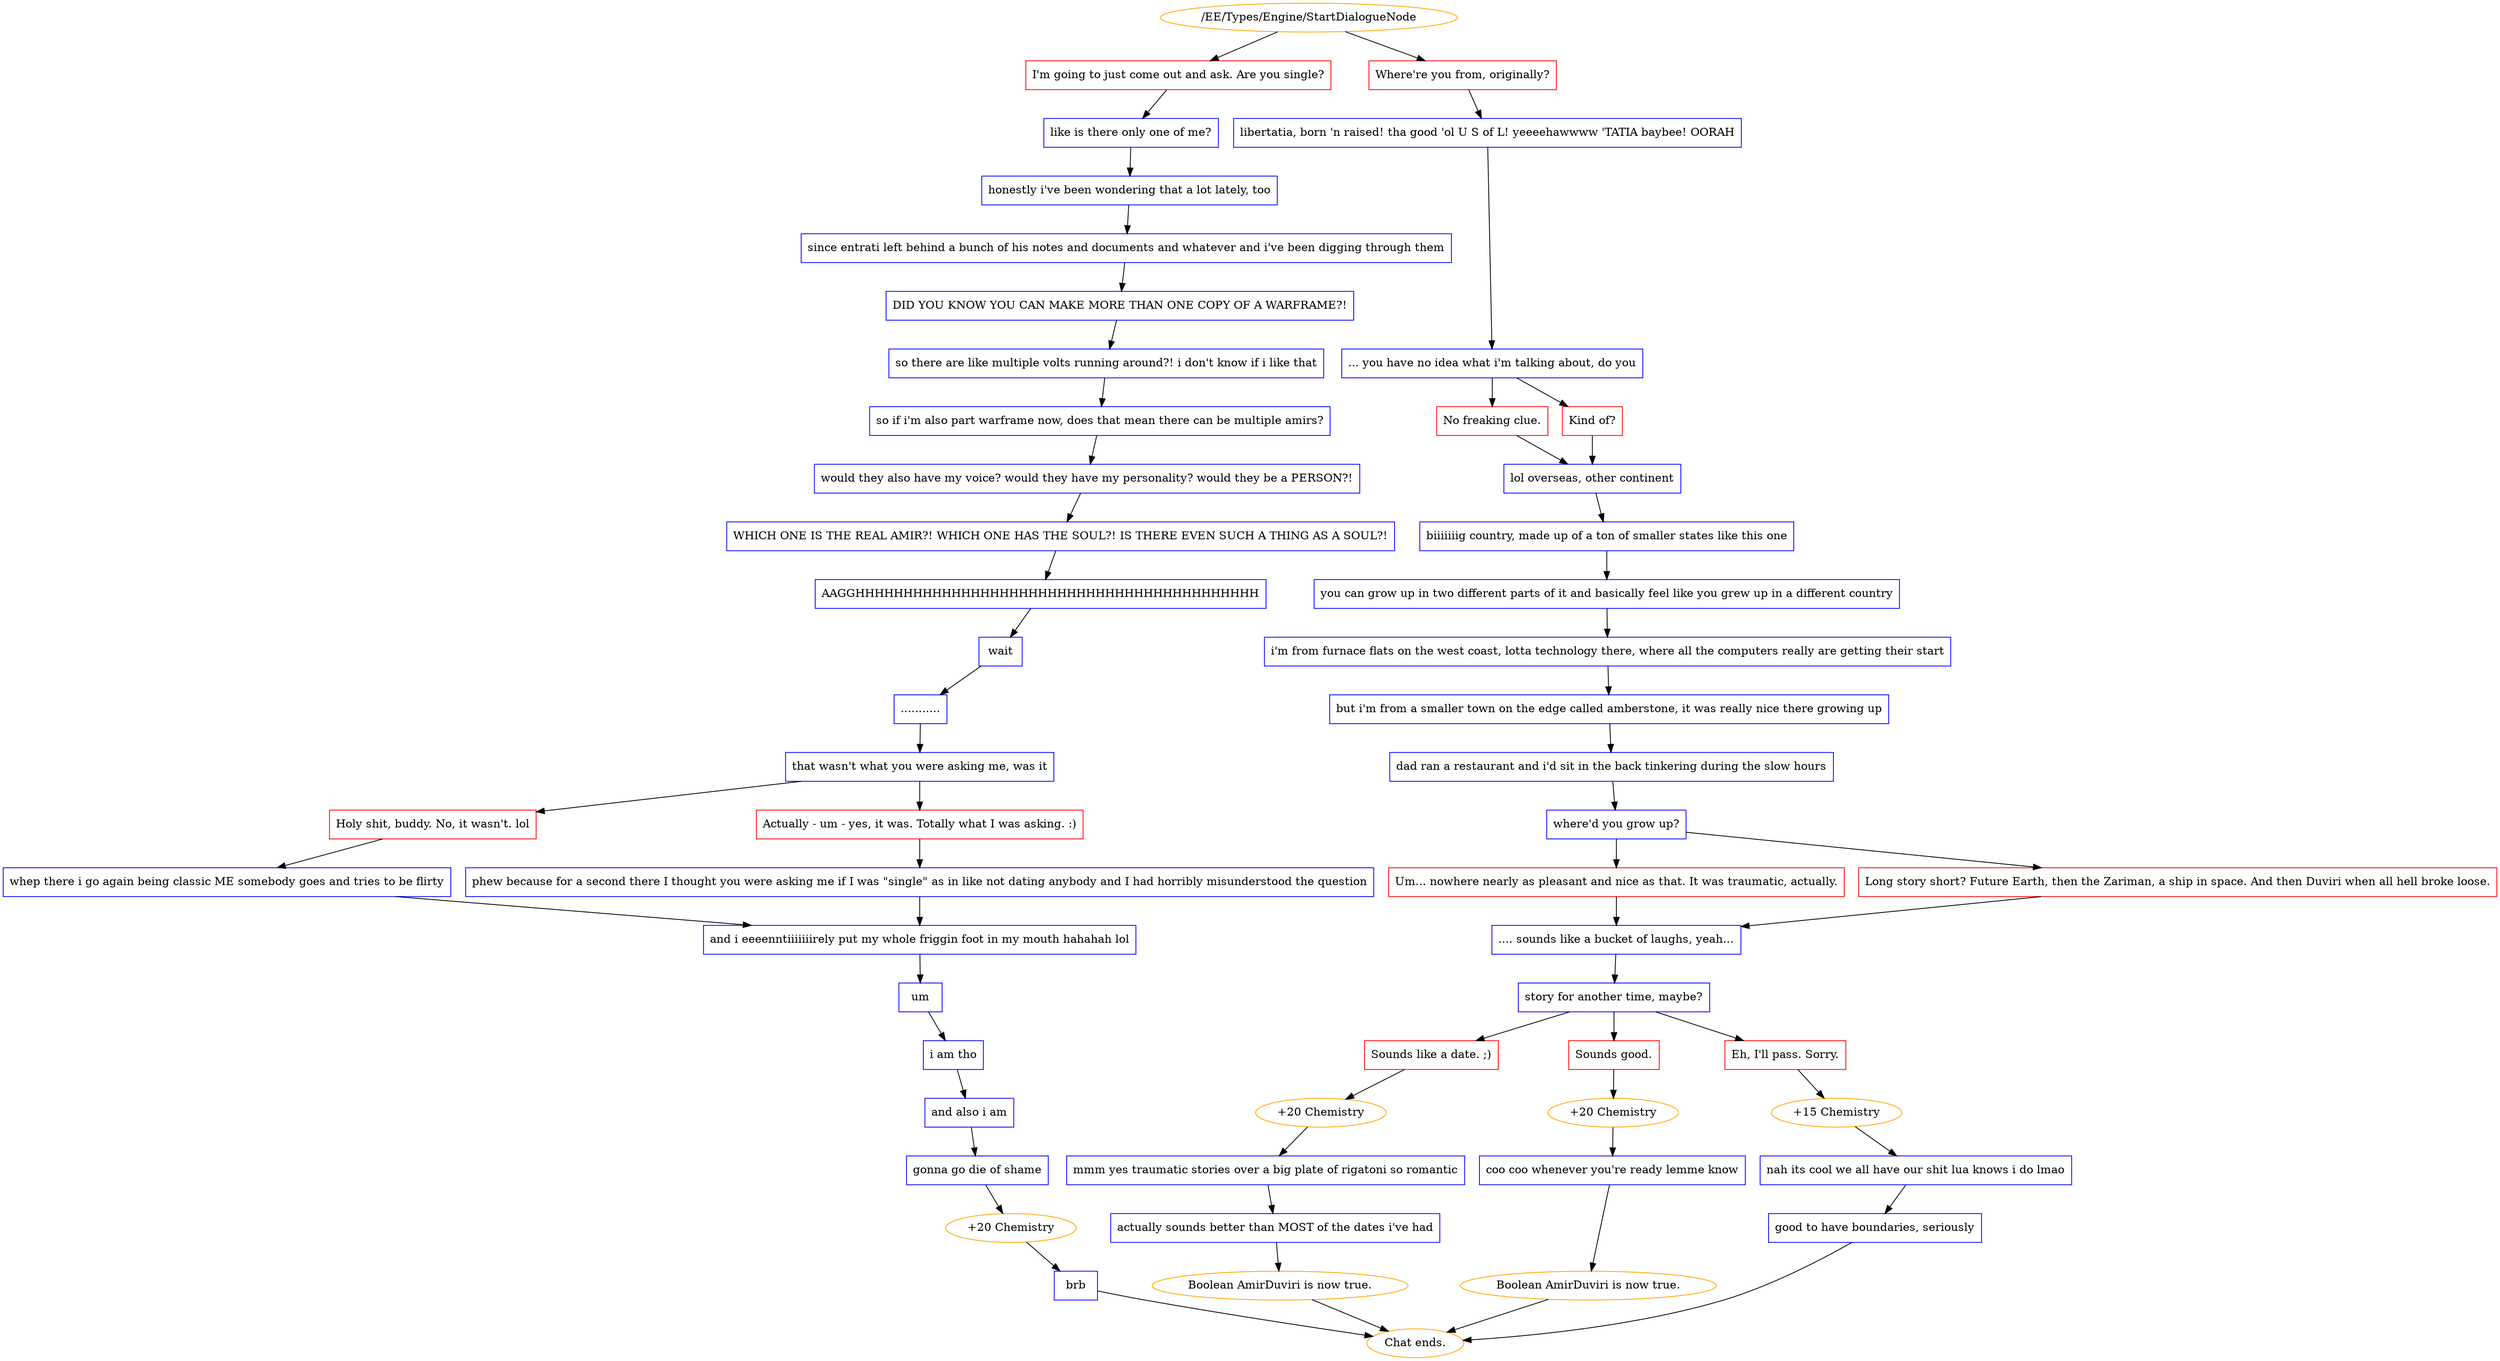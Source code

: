 digraph {
	1285 [label="/EE/Types/Engine/StartDialogueNode",color=orange];
		1285 -> 1286;
		1285 -> 1287;
	1286 [label="I'm going to just come out and ask. Are you single?",shape=box,color=red];
		1286 -> 1288;
	1287 [label="Where're you from, originally?",shape=box,color=red];
		1287 -> 1311;
	1288 [label="like is there only one of me?",shape=box,color=blue];
		1288 -> 1289;
	1311 [label="libertatia, born 'n raised! tha good 'ol U S of L! yeeeehawwww 'TATIA baybee! OORAH",shape=box,color=blue];
		1311 -> 1312;
	1289 [label="honestly i've been wondering that a lot lately, too",shape=box,color=blue];
		1289 -> 1290;
	1312 [label="... you have no idea what i'm talking about, do you",shape=box,color=blue];
		1312 -> 1313;
		1312 -> 1314;
	1290 [label="since entrati left behind a bunch of his notes and documents and whatever and i've been digging through them",shape=box,color=blue];
		1290 -> 1291;
	1313 [label="No freaking clue.",shape=box,color=red];
		1313 -> 1315;
	1314 [label="Kind of?",shape=box,color=red];
		1314 -> 1315;
	1291 [label="DID YOU KNOW YOU CAN MAKE MORE THAN ONE COPY OF A WARFRAME?!",shape=box,color=blue];
		1291 -> 1292;
	1315 [label="lol overseas, other continent",shape=box,color=blue];
		1315 -> 1316;
	1292 [label="so there are like multiple volts running around?! i don't know if i like that",shape=box,color=blue];
		1292 -> 1293;
	1316 [label="biiiiiiig country, made up of a ton of smaller states like this one",shape=box,color=blue];
		1316 -> 1317;
	1293 [label="so if i'm also part warframe now, does that mean there can be multiple amirs?",shape=box,color=blue];
		1293 -> 1294;
	1317 [label="you can grow up in two different parts of it and basically feel like you grew up in a different country",shape=box,color=blue];
		1317 -> 1318;
	1294 [label="would they also have my voice? would they have my personality? would they be a PERSON?!",shape=box,color=blue];
		1294 -> 1295;
	1318 [label="i'm from furnace flats on the west coast, lotta technology there, where all the computers really are getting their start",shape=box,color=blue];
		1318 -> 1319;
	1295 [label="WHICH ONE IS THE REAL AMIR?! WHICH ONE HAS THE SOUL?! IS THERE EVEN SUCH A THING AS A SOUL?!",shape=box,color=blue];
		1295 -> 1296;
	1319 [label="but i'm from a smaller town on the edge called amberstone, it was really nice there growing up",shape=box,color=blue];
		1319 -> 1320;
	1296 [label="AAGGHHHHHHHHHHHHHHHHHHHHHHHHHHHHHHHHHHHHHHHHHH",shape=box,color=blue];
		1296 -> 1297;
	1320 [label="dad ran a restaurant and i'd sit in the back tinkering during the slow hours",shape=box,color=blue];
		1320 -> 1321;
	1297 [label="wait",shape=box,color=blue];
		1297 -> 1298;
	1321 [label="where'd you grow up?",shape=box,color=blue];
		1321 -> 1322;
		1321 -> 1323;
	1298 [label="...........",shape=box,color=blue];
		1298 -> 1299;
	1322 [label="Um... nowhere nearly as pleasant and nice as that. It was traumatic, actually.",shape=box,color=red];
		1322 -> 1324;
	1323 [label="Long story short? Future Earth, then the Zariman, a ship in space. And then Duviri when all hell broke loose.",shape=box,color=red];
		1323 -> 1324;
	1299 [label="that wasn't what you were asking me, was it",shape=box,color=blue];
		1299 -> 1300;
		1299 -> 1301;
	1324 [label=".... sounds like a bucket of laughs, yeah...",shape=box,color=blue];
		1324 -> 1325;
	1300 [label="Holy shit, buddy. No, it wasn't. lol",shape=box,color=red];
		1300 -> 1302;
	1301 [label="Actually - um - yes, it was. Totally what I was asking. :)",shape=box,color=red];
		1301 -> 1303;
	1325 [label="story for another time, maybe?",shape=box,color=blue];
		1325 -> 1326;
		1325 -> 1327;
		1325 -> 1328;
	1302 [label="whep there i go again being classic ME somebody goes and tries to be flirty",shape=box,color=blue];
		1302 -> 1304;
	1303 [label="phew because for a second there I thought you were asking me if I was \"single\" as in like not dating anybody and I had horribly misunderstood the question",shape=box,color=blue];
		1303 -> 1304;
	1326 [label="Sounds like a date. ;)",shape=box,color=red];
		1326 -> 1332;
	1327 [label="Sounds good.",shape=box,color=red];
		1327 -> 1335;
	1328 [label="Eh, I'll pass. Sorry.",shape=box,color=red];
		1328 -> 1340;
	1304 [label="and i eeeenntiiiiiiirely put my whole friggin foot in my mouth hahahah lol",shape=box,color=blue];
		1304 -> 2635;
	1332 [label="+20 Chemistry",color=orange];
		1332 -> 1329;
	1335 [label="+20 Chemistry",color=orange];
		1335 -> 1333;
	1340 [label="+15 Chemistry",color=orange];
		1340 -> 1338;
	2635 [label="um",shape=box,color=blue];
		2635 -> 2357;
	1329 [label="mmm yes traumatic stories over a big plate of rigatoni so romantic",shape=box,color=blue];
		1329 -> 1330;
	1333 [label="coo coo whenever you're ready lemme know",shape=box,color=blue];
		1333 -> 1334;
	1338 [label="nah its cool we all have our shit lua knows i do lmao",shape=box,color=blue];
		1338 -> 1339;
	2357 [label="i am tho",shape=box,color=blue];
		2357 -> 1306;
	1330 [label="actually sounds better than MOST of the dates i've had",shape=box,color=blue];
		1330 -> 1331;
	1334 [label="Boolean AmirDuviri is now true.",color=orange];
		1334 -> "Chat ends.";
	1339 [label="good to have boundaries, seriously",shape=box,color=blue];
		1339 -> "Chat ends.";
	1306 [label="and also i am",shape=box,color=blue];
		1306 -> 1307;
	1331 [label="Boolean AmirDuviri is now true.",color=orange];
		1331 -> "Chat ends.";
	"Chat ends." [color=orange];
	"Chat ends." [color=orange];
	1307 [label="gonna go die of shame",shape=box,color=blue];
		1307 -> 1309;
	"Chat ends." [color=orange];
	1309 [label="+20 Chemistry",color=orange];
		1309 -> 1308;
	1308 [label="brb",shape=box,color=blue];
		1308 -> "Chat ends.";
	"Chat ends." [color=orange];
}